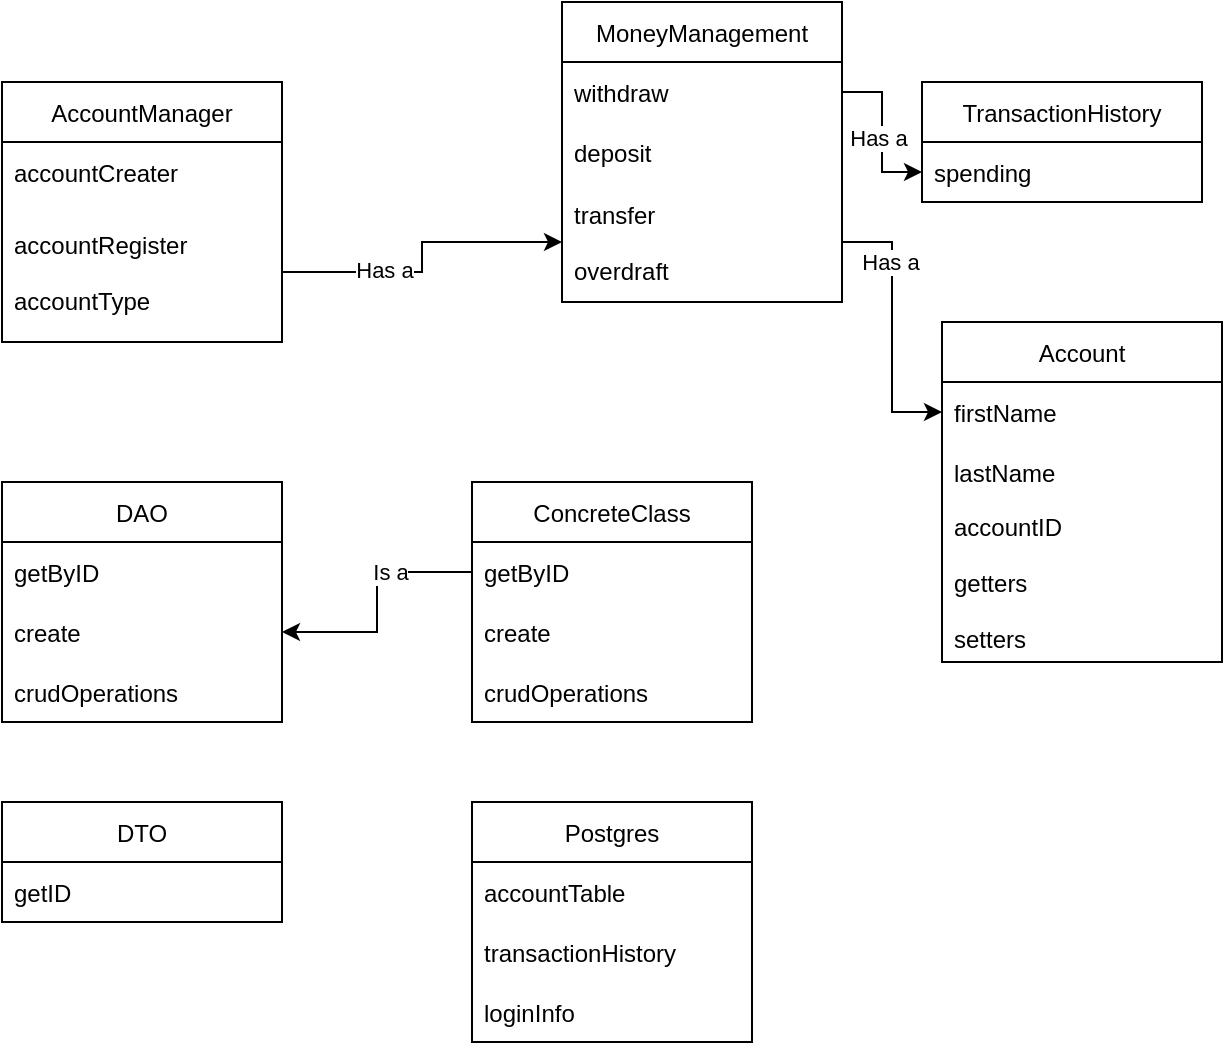 <mxfile version="15.7.3" type="device"><diagram id="QvKb7k2tVZckh87rZVOT" name="Page-1"><mxGraphModel dx="946" dy="638" grid="1" gridSize="10" guides="1" tooltips="1" connect="1" arrows="1" fold="1" page="1" pageScale="1" pageWidth="850" pageHeight="1100" math="0" shadow="0"><root><mxCell id="0"/><mxCell id="1" parent="0"/><mxCell id="MF89HGw8x7CbPH4OAhKX-2" value="AccountManager" style="swimlane;fontStyle=0;childLayout=stackLayout;horizontal=1;startSize=30;horizontalStack=0;resizeParent=1;resizeParentMax=0;resizeLast=0;collapsible=1;marginBottom=0;" vertex="1" parent="1"><mxGeometry x="120" y="160" width="140" height="130" as="geometry"/></mxCell><mxCell id="MF89HGw8x7CbPH4OAhKX-3" value="accountCreater" style="text;strokeColor=none;fillColor=none;align=left;verticalAlign=middle;spacingLeft=4;spacingRight=4;overflow=hidden;points=[[0,0.5],[1,0.5]];portConstraint=eastwest;rotatable=0;" vertex="1" parent="MF89HGw8x7CbPH4OAhKX-2"><mxGeometry y="30" width="140" height="30" as="geometry"/></mxCell><mxCell id="MF89HGw8x7CbPH4OAhKX-5" value="accountRegister&#10;&#10;accountType" style="text;strokeColor=none;fillColor=none;align=left;verticalAlign=middle;spacingLeft=4;spacingRight=4;overflow=hidden;points=[[0,0.5],[1,0.5]];portConstraint=eastwest;rotatable=0;" vertex="1" parent="MF89HGw8x7CbPH4OAhKX-2"><mxGeometry y="60" width="140" height="70" as="geometry"/></mxCell><mxCell id="MF89HGw8x7CbPH4OAhKX-6" value="MoneyManagement" style="swimlane;fontStyle=0;childLayout=stackLayout;horizontal=1;startSize=30;horizontalStack=0;resizeParent=1;resizeParentMax=0;resizeLast=0;collapsible=1;marginBottom=0;" vertex="1" parent="1"><mxGeometry x="400" y="120" width="140" height="150" as="geometry"/></mxCell><mxCell id="MF89HGw8x7CbPH4OAhKX-7" value="withdraw" style="text;strokeColor=none;fillColor=none;align=left;verticalAlign=middle;spacingLeft=4;spacingRight=4;overflow=hidden;points=[[0,0.5],[1,0.5]];portConstraint=eastwest;rotatable=0;" vertex="1" parent="MF89HGw8x7CbPH4OAhKX-6"><mxGeometry y="30" width="140" height="30" as="geometry"/></mxCell><mxCell id="MF89HGw8x7CbPH4OAhKX-8" value="deposit" style="text;strokeColor=none;fillColor=none;align=left;verticalAlign=middle;spacingLeft=4;spacingRight=4;overflow=hidden;points=[[0,0.5],[1,0.5]];portConstraint=eastwest;rotatable=0;" vertex="1" parent="MF89HGw8x7CbPH4OAhKX-6"><mxGeometry y="60" width="140" height="30" as="geometry"/></mxCell><mxCell id="MF89HGw8x7CbPH4OAhKX-9" value="transfer&#10;&#10;overdraft" style="text;strokeColor=none;fillColor=none;align=left;verticalAlign=middle;spacingLeft=4;spacingRight=4;overflow=hidden;points=[[0,0.5],[1,0.5]];portConstraint=eastwest;rotatable=0;" vertex="1" parent="MF89HGw8x7CbPH4OAhKX-6"><mxGeometry y="90" width="140" height="60" as="geometry"/></mxCell><mxCell id="MF89HGw8x7CbPH4OAhKX-10" value="TransactionHistory" style="swimlane;fontStyle=0;childLayout=stackLayout;horizontal=1;startSize=30;horizontalStack=0;resizeParent=1;resizeParentMax=0;resizeLast=0;collapsible=1;marginBottom=0;" vertex="1" parent="1"><mxGeometry x="580" y="160" width="140" height="60" as="geometry"/></mxCell><mxCell id="MF89HGw8x7CbPH4OAhKX-11" value="spending" style="text;strokeColor=none;fillColor=none;align=left;verticalAlign=middle;spacingLeft=4;spacingRight=4;overflow=hidden;points=[[0,0.5],[1,0.5]];portConstraint=eastwest;rotatable=0;" vertex="1" parent="MF89HGw8x7CbPH4OAhKX-10"><mxGeometry y="30" width="140" height="30" as="geometry"/></mxCell><mxCell id="MF89HGw8x7CbPH4OAhKX-19" value="" style="edgeStyle=orthogonalEdgeStyle;rounded=0;orthogonalLoop=1;jettySize=auto;html=1;" edge="1" parent="1" source="MF89HGw8x7CbPH4OAhKX-5" target="MF89HGw8x7CbPH4OAhKX-9"><mxGeometry relative="1" as="geometry"/></mxCell><mxCell id="MF89HGw8x7CbPH4OAhKX-30" value="Has a" style="edgeLabel;html=1;align=center;verticalAlign=middle;resizable=0;points=[];" vertex="1" connectable="0" parent="MF89HGw8x7CbPH4OAhKX-19"><mxGeometry x="-0.35" y="1" relative="1" as="geometry"><mxPoint as="offset"/></mxGeometry></mxCell><mxCell id="MF89HGw8x7CbPH4OAhKX-20" value="" style="edgeStyle=orthogonalEdgeStyle;rounded=0;orthogonalLoop=1;jettySize=auto;html=1;" edge="1" parent="1" source="MF89HGw8x7CbPH4OAhKX-7" target="MF89HGw8x7CbPH4OAhKX-11"><mxGeometry relative="1" as="geometry"/></mxCell><mxCell id="MF89HGw8x7CbPH4OAhKX-31" value="Has a" style="edgeLabel;html=1;align=center;verticalAlign=middle;resizable=0;points=[];" vertex="1" connectable="0" parent="MF89HGw8x7CbPH4OAhKX-20"><mxGeometry x="0.059" y="-2" relative="1" as="geometry"><mxPoint as="offset"/></mxGeometry></mxCell><mxCell id="MF89HGw8x7CbPH4OAhKX-21" value="DAO" style="swimlane;fontStyle=0;childLayout=stackLayout;horizontal=1;startSize=30;horizontalStack=0;resizeParent=1;resizeParentMax=0;resizeLast=0;collapsible=1;marginBottom=0;" vertex="1" parent="1"><mxGeometry x="120" y="360" width="140" height="120" as="geometry"/></mxCell><mxCell id="MF89HGw8x7CbPH4OAhKX-22" value="getByID" style="text;strokeColor=none;fillColor=none;align=left;verticalAlign=middle;spacingLeft=4;spacingRight=4;overflow=hidden;points=[[0,0.5],[1,0.5]];portConstraint=eastwest;rotatable=0;" vertex="1" parent="MF89HGw8x7CbPH4OAhKX-21"><mxGeometry y="30" width="140" height="30" as="geometry"/></mxCell><mxCell id="MF89HGw8x7CbPH4OAhKX-23" value="create" style="text;strokeColor=none;fillColor=none;align=left;verticalAlign=middle;spacingLeft=4;spacingRight=4;overflow=hidden;points=[[0,0.5],[1,0.5]];portConstraint=eastwest;rotatable=0;" vertex="1" parent="MF89HGw8x7CbPH4OAhKX-21"><mxGeometry y="60" width="140" height="30" as="geometry"/></mxCell><mxCell id="MF89HGw8x7CbPH4OAhKX-24" value="crudOperations" style="text;strokeColor=none;fillColor=none;align=left;verticalAlign=middle;spacingLeft=4;spacingRight=4;overflow=hidden;points=[[0,0.5],[1,0.5]];portConstraint=eastwest;rotatable=0;" vertex="1" parent="MF89HGw8x7CbPH4OAhKX-21"><mxGeometry y="90" width="140" height="30" as="geometry"/></mxCell><mxCell id="MF89HGw8x7CbPH4OAhKX-25" value="ConcreteClass" style="swimlane;fontStyle=0;childLayout=stackLayout;horizontal=1;startSize=30;horizontalStack=0;resizeParent=1;resizeParentMax=0;resizeLast=0;collapsible=1;marginBottom=0;" vertex="1" parent="1"><mxGeometry x="355" y="360" width="140" height="120" as="geometry"/></mxCell><mxCell id="MF89HGw8x7CbPH4OAhKX-26" value="getByID" style="text;strokeColor=none;fillColor=none;align=left;verticalAlign=middle;spacingLeft=4;spacingRight=4;overflow=hidden;points=[[0,0.5],[1,0.5]];portConstraint=eastwest;rotatable=0;" vertex="1" parent="MF89HGw8x7CbPH4OAhKX-25"><mxGeometry y="30" width="140" height="30" as="geometry"/></mxCell><mxCell id="MF89HGw8x7CbPH4OAhKX-27" value="create" style="text;strokeColor=none;fillColor=none;align=left;verticalAlign=middle;spacingLeft=4;spacingRight=4;overflow=hidden;points=[[0,0.5],[1,0.5]];portConstraint=eastwest;rotatable=0;" vertex="1" parent="MF89HGw8x7CbPH4OAhKX-25"><mxGeometry y="60" width="140" height="30" as="geometry"/></mxCell><mxCell id="MF89HGw8x7CbPH4OAhKX-28" value="crudOperations" style="text;strokeColor=none;fillColor=none;align=left;verticalAlign=middle;spacingLeft=4;spacingRight=4;overflow=hidden;points=[[0,0.5],[1,0.5]];portConstraint=eastwest;rotatable=0;" vertex="1" parent="MF89HGw8x7CbPH4OAhKX-25"><mxGeometry y="90" width="140" height="30" as="geometry"/></mxCell><mxCell id="MF89HGw8x7CbPH4OAhKX-29" value="" style="edgeStyle=orthogonalEdgeStyle;rounded=0;orthogonalLoop=1;jettySize=auto;html=1;" edge="1" parent="1" source="MF89HGw8x7CbPH4OAhKX-26" target="MF89HGw8x7CbPH4OAhKX-23"><mxGeometry relative="1" as="geometry"/></mxCell><mxCell id="MF89HGw8x7CbPH4OAhKX-32" value="Is a" style="edgeLabel;html=1;align=center;verticalAlign=middle;resizable=0;points=[];" vertex="1" connectable="0" parent="MF89HGw8x7CbPH4OAhKX-29"><mxGeometry x="-0.344" relative="1" as="geometry"><mxPoint as="offset"/></mxGeometry></mxCell><mxCell id="MF89HGw8x7CbPH4OAhKX-33" value="DTO" style="swimlane;fontStyle=0;childLayout=stackLayout;horizontal=1;startSize=30;horizontalStack=0;resizeParent=1;resizeParentMax=0;resizeLast=0;collapsible=1;marginBottom=0;" vertex="1" parent="1"><mxGeometry x="120" y="520" width="140" height="60" as="geometry"/></mxCell><mxCell id="MF89HGw8x7CbPH4OAhKX-34" value="getID" style="text;strokeColor=none;fillColor=none;align=left;verticalAlign=middle;spacingLeft=4;spacingRight=4;overflow=hidden;points=[[0,0.5],[1,0.5]];portConstraint=eastwest;rotatable=0;" vertex="1" parent="MF89HGw8x7CbPH4OAhKX-33"><mxGeometry y="30" width="140" height="30" as="geometry"/></mxCell><mxCell id="MF89HGw8x7CbPH4OAhKX-37" value="Account" style="swimlane;fontStyle=0;childLayout=stackLayout;horizontal=1;startSize=30;horizontalStack=0;resizeParent=1;resizeParentMax=0;resizeLast=0;collapsible=1;marginBottom=0;" vertex="1" parent="1"><mxGeometry x="590" y="280" width="140" height="170" as="geometry"/></mxCell><mxCell id="MF89HGw8x7CbPH4OAhKX-38" value="firstName" style="text;strokeColor=none;fillColor=none;align=left;verticalAlign=middle;spacingLeft=4;spacingRight=4;overflow=hidden;points=[[0,0.5],[1,0.5]];portConstraint=eastwest;rotatable=0;" vertex="1" parent="MF89HGw8x7CbPH4OAhKX-37"><mxGeometry y="30" width="140" height="30" as="geometry"/></mxCell><mxCell id="MF89HGw8x7CbPH4OAhKX-39" value="lastName" style="text;strokeColor=none;fillColor=none;align=left;verticalAlign=middle;spacingLeft=4;spacingRight=4;overflow=hidden;points=[[0,0.5],[1,0.5]];portConstraint=eastwest;rotatable=0;" vertex="1" parent="MF89HGw8x7CbPH4OAhKX-37"><mxGeometry y="60" width="140" height="30" as="geometry"/></mxCell><mxCell id="MF89HGw8x7CbPH4OAhKX-40" value="accountID&#10;&#10;getters&#10;&#10;setters" style="text;strokeColor=none;fillColor=none;align=left;verticalAlign=middle;spacingLeft=4;spacingRight=4;overflow=hidden;points=[[0,0.5],[1,0.5]];portConstraint=eastwest;rotatable=0;" vertex="1" parent="MF89HGw8x7CbPH4OAhKX-37"><mxGeometry y="90" width="140" height="80" as="geometry"/></mxCell><mxCell id="MF89HGw8x7CbPH4OAhKX-41" value="" style="edgeStyle=orthogonalEdgeStyle;rounded=0;orthogonalLoop=1;jettySize=auto;html=1;" edge="1" parent="1" source="MF89HGw8x7CbPH4OAhKX-9" target="MF89HGw8x7CbPH4OAhKX-38"><mxGeometry relative="1" as="geometry"/></mxCell><mxCell id="MF89HGw8x7CbPH4OAhKX-42" value="Has a" style="edgeLabel;html=1;align=center;verticalAlign=middle;resizable=0;points=[];" vertex="1" connectable="0" parent="MF89HGw8x7CbPH4OAhKX-41"><mxGeometry x="-0.486" y="-1" relative="1" as="geometry"><mxPoint as="offset"/></mxGeometry></mxCell><mxCell id="MF89HGw8x7CbPH4OAhKX-43" value="Postgres" style="swimlane;fontStyle=0;childLayout=stackLayout;horizontal=1;startSize=30;horizontalStack=0;resizeParent=1;resizeParentMax=0;resizeLast=0;collapsible=1;marginBottom=0;" vertex="1" parent="1"><mxGeometry x="355" y="520" width="140" height="120" as="geometry"/></mxCell><mxCell id="MF89HGw8x7CbPH4OAhKX-44" value="accountTable" style="text;strokeColor=none;fillColor=none;align=left;verticalAlign=middle;spacingLeft=4;spacingRight=4;overflow=hidden;points=[[0,0.5],[1,0.5]];portConstraint=eastwest;rotatable=0;" vertex="1" parent="MF89HGw8x7CbPH4OAhKX-43"><mxGeometry y="30" width="140" height="30" as="geometry"/></mxCell><mxCell id="MF89HGw8x7CbPH4OAhKX-45" value="transactionHistory" style="text;strokeColor=none;fillColor=none;align=left;verticalAlign=middle;spacingLeft=4;spacingRight=4;overflow=hidden;points=[[0,0.5],[1,0.5]];portConstraint=eastwest;rotatable=0;" vertex="1" parent="MF89HGw8x7CbPH4OAhKX-43"><mxGeometry y="60" width="140" height="30" as="geometry"/></mxCell><mxCell id="MF89HGw8x7CbPH4OAhKX-46" value="loginInfo" style="text;strokeColor=none;fillColor=none;align=left;verticalAlign=middle;spacingLeft=4;spacingRight=4;overflow=hidden;points=[[0,0.5],[1,0.5]];portConstraint=eastwest;rotatable=0;" vertex="1" parent="MF89HGw8x7CbPH4OAhKX-43"><mxGeometry y="90" width="140" height="30" as="geometry"/></mxCell></root></mxGraphModel></diagram></mxfile>